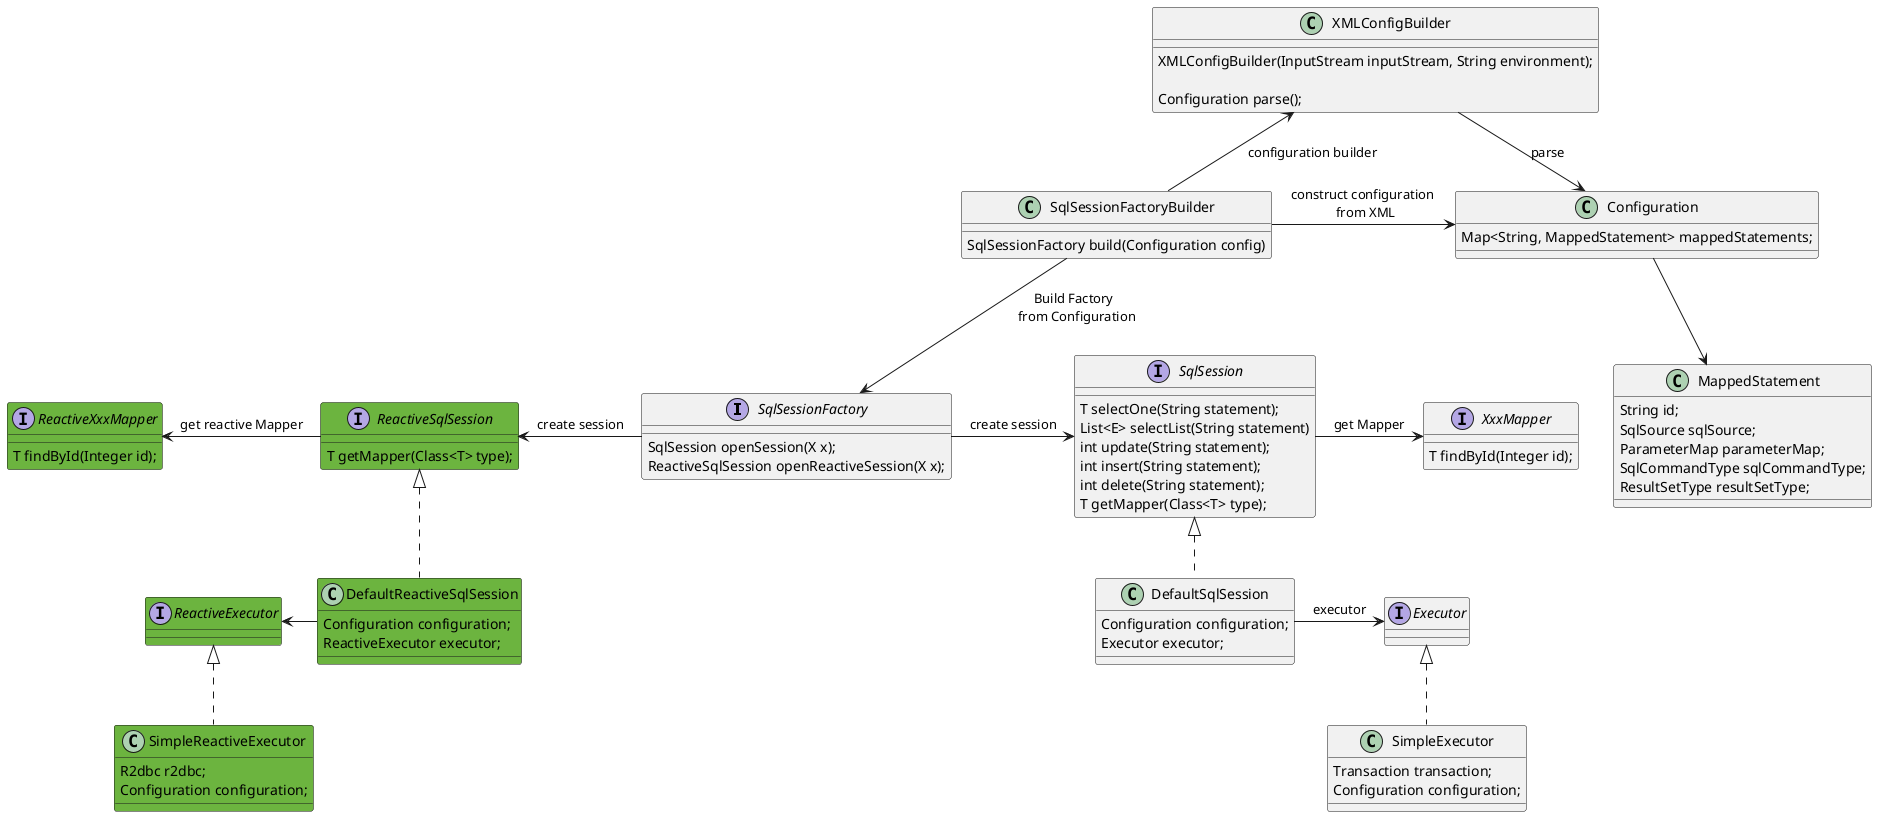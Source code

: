 @startuml

interface SqlSessionFactory {
  SqlSession openSession(X x);
  ReactiveSqlSession openReactiveSession(X x);
}

interface SqlSession {
   T selectOne(String statement);
   List<E> selectList(String statement)
   int update(String statement);
   int insert(String statement);
   int delete(String statement);
   T getMapper(Class<T> type);
}

class DefaultSqlSession implements SqlSession {
    Configuration configuration;
    Executor executor;
}

interface ReactiveSqlSession #6CB43F {
    T getMapper(Class<T> type);
}

class DefaultReactiveSqlSession #6CB43F implements  ReactiveSqlSession  {
   Configuration configuration;
   ReactiveExecutor executor;
}

interface ReactiveExecutor #6CB43F{
}

class SimpleReactiveExecutor #6CB43F implements ReactiveExecutor {
  R2dbc r2dbc;
  Configuration configuration;
}


class SqlSessionFactoryBuilder {
    SqlSessionFactory build(Configuration config)
}

interface Executor {

}

class SimpleExecutor implements Executor {
    Transaction transaction;
    Configuration configuration;
}

class XMLConfigBuilder {
   XMLConfigBuilder(InputStream inputStream, String environment);

   Configuration parse();
}

class Configuration {
   Map<String, MappedStatement> mappedStatements;
}

class MappedStatement {
    String id;
    SqlSource sqlSource;
    ParameterMap parameterMap;
    SqlCommandType sqlCommandType;
    ResultSetType resultSetType;
}

interface XxxMapper {
   T findById(Integer id);
}

interface ReactiveXxxMapper #6CB43F {
   T findById(Integer id);
}

SqlSessionFactoryBuilder -up-> XMLConfigBuilder: configuration builder
XMLConfigBuilder --> Configuration: parse
SqlSessionFactoryBuilder -right-> Configuration: construct configuration \n from XML

Configuration --> MappedStatement

SqlSessionFactoryBuilder --> SqlSessionFactory: Build Factory \n from Configuration

SqlSessionFactory -right-> SqlSession: create session
SqlSessionFactory -left-> ReactiveSqlSession: create session

DefaultSqlSession -right-> Executor: executor

DefaultReactiveSqlSession -left-> ReactiveExecutor

SqlSession -right-> XxxMapper: get Mapper

ReactiveSqlSession -left-> ReactiveXxxMapper: get reactive Mapper

@enduml